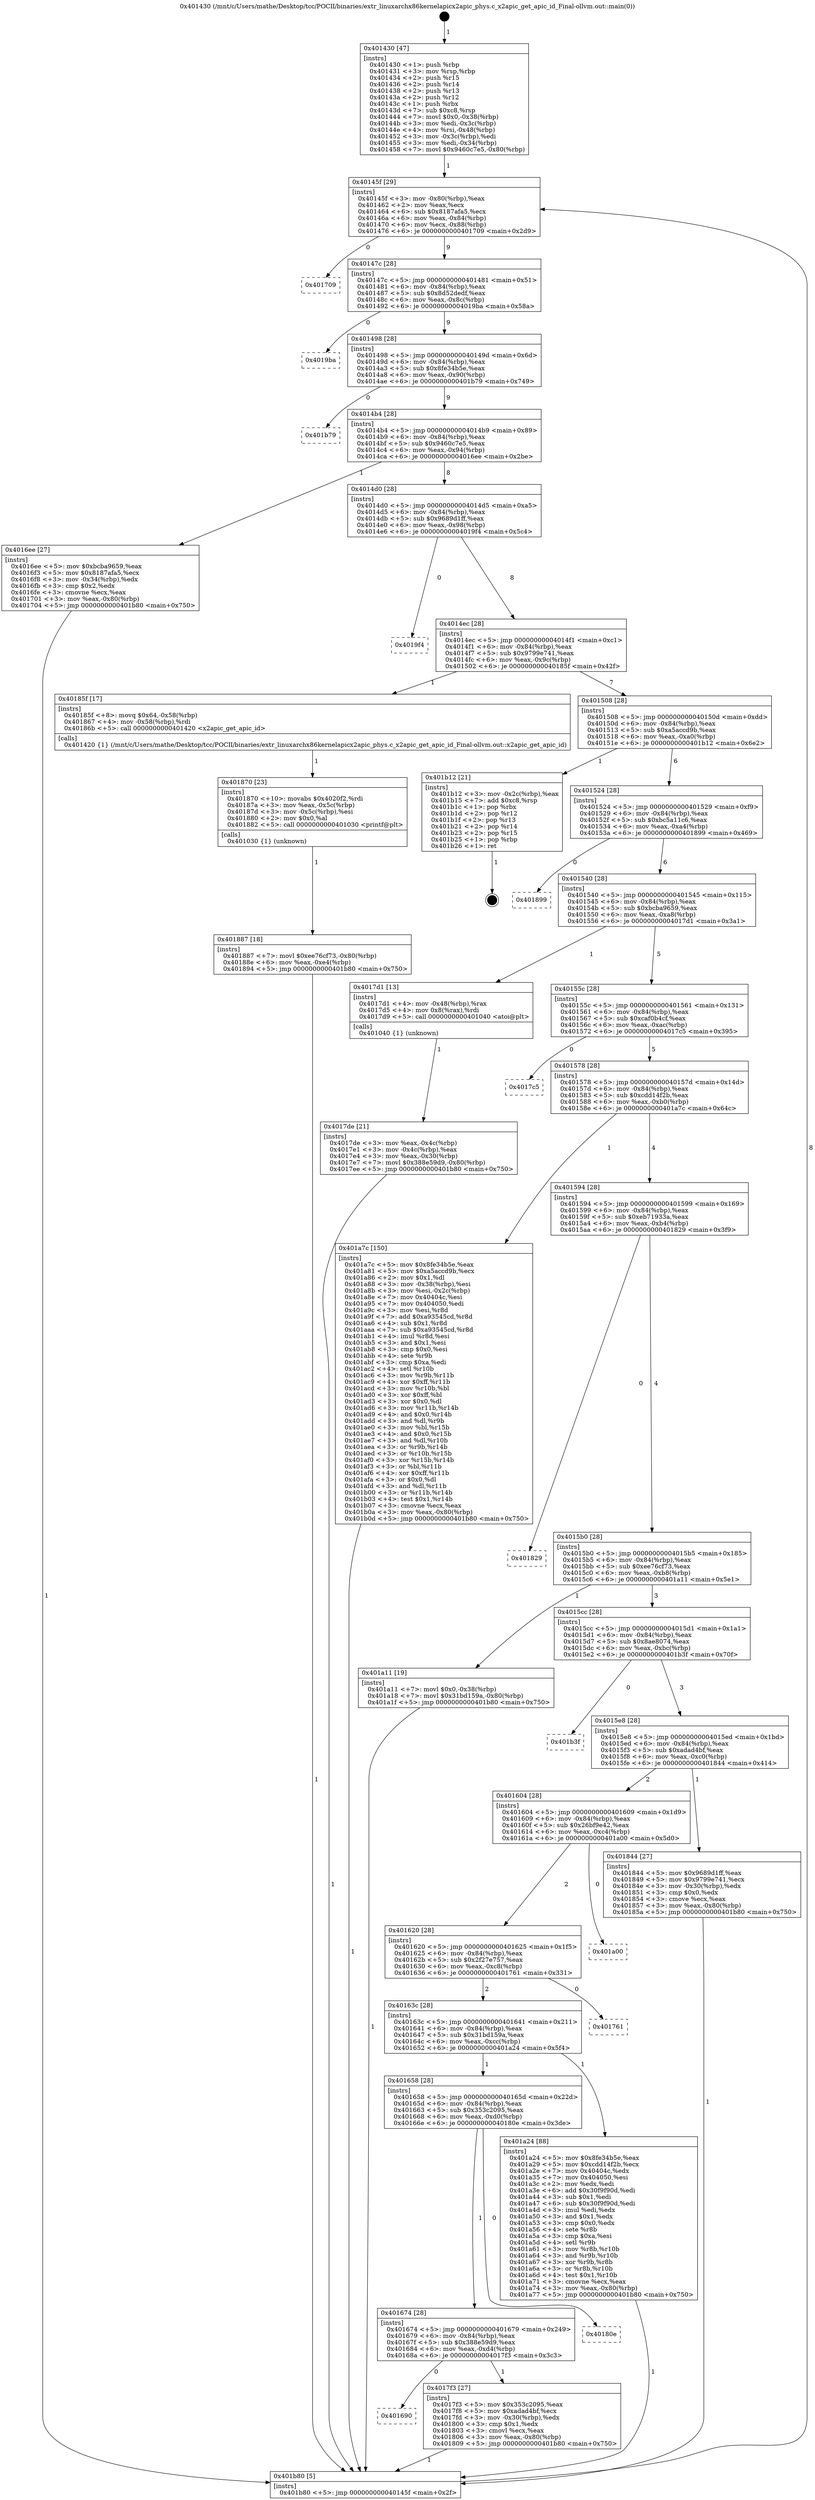 digraph "0x401430" {
  label = "0x401430 (/mnt/c/Users/mathe/Desktop/tcc/POCII/binaries/extr_linuxarchx86kernelapicx2apic_phys.c_x2apic_get_apic_id_Final-ollvm.out::main(0))"
  labelloc = "t"
  node[shape=record]

  Entry [label="",width=0.3,height=0.3,shape=circle,fillcolor=black,style=filled]
  "0x40145f" [label="{
     0x40145f [29]\l
     | [instrs]\l
     &nbsp;&nbsp;0x40145f \<+3\>: mov -0x80(%rbp),%eax\l
     &nbsp;&nbsp;0x401462 \<+2\>: mov %eax,%ecx\l
     &nbsp;&nbsp;0x401464 \<+6\>: sub $0x8187afa5,%ecx\l
     &nbsp;&nbsp;0x40146a \<+6\>: mov %eax,-0x84(%rbp)\l
     &nbsp;&nbsp;0x401470 \<+6\>: mov %ecx,-0x88(%rbp)\l
     &nbsp;&nbsp;0x401476 \<+6\>: je 0000000000401709 \<main+0x2d9\>\l
  }"]
  "0x401709" [label="{
     0x401709\l
  }", style=dashed]
  "0x40147c" [label="{
     0x40147c [28]\l
     | [instrs]\l
     &nbsp;&nbsp;0x40147c \<+5\>: jmp 0000000000401481 \<main+0x51\>\l
     &nbsp;&nbsp;0x401481 \<+6\>: mov -0x84(%rbp),%eax\l
     &nbsp;&nbsp;0x401487 \<+5\>: sub $0x8d52dedf,%eax\l
     &nbsp;&nbsp;0x40148c \<+6\>: mov %eax,-0x8c(%rbp)\l
     &nbsp;&nbsp;0x401492 \<+6\>: je 00000000004019ba \<main+0x58a\>\l
  }"]
  Exit [label="",width=0.3,height=0.3,shape=circle,fillcolor=black,style=filled,peripheries=2]
  "0x4019ba" [label="{
     0x4019ba\l
  }", style=dashed]
  "0x401498" [label="{
     0x401498 [28]\l
     | [instrs]\l
     &nbsp;&nbsp;0x401498 \<+5\>: jmp 000000000040149d \<main+0x6d\>\l
     &nbsp;&nbsp;0x40149d \<+6\>: mov -0x84(%rbp),%eax\l
     &nbsp;&nbsp;0x4014a3 \<+5\>: sub $0x8fe34b5e,%eax\l
     &nbsp;&nbsp;0x4014a8 \<+6\>: mov %eax,-0x90(%rbp)\l
     &nbsp;&nbsp;0x4014ae \<+6\>: je 0000000000401b79 \<main+0x749\>\l
  }"]
  "0x401887" [label="{
     0x401887 [18]\l
     | [instrs]\l
     &nbsp;&nbsp;0x401887 \<+7\>: movl $0xee76cf73,-0x80(%rbp)\l
     &nbsp;&nbsp;0x40188e \<+6\>: mov %eax,-0xe4(%rbp)\l
     &nbsp;&nbsp;0x401894 \<+5\>: jmp 0000000000401b80 \<main+0x750\>\l
  }"]
  "0x401b79" [label="{
     0x401b79\l
  }", style=dashed]
  "0x4014b4" [label="{
     0x4014b4 [28]\l
     | [instrs]\l
     &nbsp;&nbsp;0x4014b4 \<+5\>: jmp 00000000004014b9 \<main+0x89\>\l
     &nbsp;&nbsp;0x4014b9 \<+6\>: mov -0x84(%rbp),%eax\l
     &nbsp;&nbsp;0x4014bf \<+5\>: sub $0x9460c7e5,%eax\l
     &nbsp;&nbsp;0x4014c4 \<+6\>: mov %eax,-0x94(%rbp)\l
     &nbsp;&nbsp;0x4014ca \<+6\>: je 00000000004016ee \<main+0x2be\>\l
  }"]
  "0x401870" [label="{
     0x401870 [23]\l
     | [instrs]\l
     &nbsp;&nbsp;0x401870 \<+10\>: movabs $0x4020f2,%rdi\l
     &nbsp;&nbsp;0x40187a \<+3\>: mov %eax,-0x5c(%rbp)\l
     &nbsp;&nbsp;0x40187d \<+3\>: mov -0x5c(%rbp),%esi\l
     &nbsp;&nbsp;0x401880 \<+2\>: mov $0x0,%al\l
     &nbsp;&nbsp;0x401882 \<+5\>: call 0000000000401030 \<printf@plt\>\l
     | [calls]\l
     &nbsp;&nbsp;0x401030 \{1\} (unknown)\l
  }"]
  "0x4016ee" [label="{
     0x4016ee [27]\l
     | [instrs]\l
     &nbsp;&nbsp;0x4016ee \<+5\>: mov $0xbcba9659,%eax\l
     &nbsp;&nbsp;0x4016f3 \<+5\>: mov $0x8187afa5,%ecx\l
     &nbsp;&nbsp;0x4016f8 \<+3\>: mov -0x34(%rbp),%edx\l
     &nbsp;&nbsp;0x4016fb \<+3\>: cmp $0x2,%edx\l
     &nbsp;&nbsp;0x4016fe \<+3\>: cmovne %ecx,%eax\l
     &nbsp;&nbsp;0x401701 \<+3\>: mov %eax,-0x80(%rbp)\l
     &nbsp;&nbsp;0x401704 \<+5\>: jmp 0000000000401b80 \<main+0x750\>\l
  }"]
  "0x4014d0" [label="{
     0x4014d0 [28]\l
     | [instrs]\l
     &nbsp;&nbsp;0x4014d0 \<+5\>: jmp 00000000004014d5 \<main+0xa5\>\l
     &nbsp;&nbsp;0x4014d5 \<+6\>: mov -0x84(%rbp),%eax\l
     &nbsp;&nbsp;0x4014db \<+5\>: sub $0x9689d1ff,%eax\l
     &nbsp;&nbsp;0x4014e0 \<+6\>: mov %eax,-0x98(%rbp)\l
     &nbsp;&nbsp;0x4014e6 \<+6\>: je 00000000004019f4 \<main+0x5c4\>\l
  }"]
  "0x401b80" [label="{
     0x401b80 [5]\l
     | [instrs]\l
     &nbsp;&nbsp;0x401b80 \<+5\>: jmp 000000000040145f \<main+0x2f\>\l
  }"]
  "0x401430" [label="{
     0x401430 [47]\l
     | [instrs]\l
     &nbsp;&nbsp;0x401430 \<+1\>: push %rbp\l
     &nbsp;&nbsp;0x401431 \<+3\>: mov %rsp,%rbp\l
     &nbsp;&nbsp;0x401434 \<+2\>: push %r15\l
     &nbsp;&nbsp;0x401436 \<+2\>: push %r14\l
     &nbsp;&nbsp;0x401438 \<+2\>: push %r13\l
     &nbsp;&nbsp;0x40143a \<+2\>: push %r12\l
     &nbsp;&nbsp;0x40143c \<+1\>: push %rbx\l
     &nbsp;&nbsp;0x40143d \<+7\>: sub $0xc8,%rsp\l
     &nbsp;&nbsp;0x401444 \<+7\>: movl $0x0,-0x38(%rbp)\l
     &nbsp;&nbsp;0x40144b \<+3\>: mov %edi,-0x3c(%rbp)\l
     &nbsp;&nbsp;0x40144e \<+4\>: mov %rsi,-0x48(%rbp)\l
     &nbsp;&nbsp;0x401452 \<+3\>: mov -0x3c(%rbp),%edi\l
     &nbsp;&nbsp;0x401455 \<+3\>: mov %edi,-0x34(%rbp)\l
     &nbsp;&nbsp;0x401458 \<+7\>: movl $0x9460c7e5,-0x80(%rbp)\l
  }"]
  "0x401690" [label="{
     0x401690\l
  }", style=dashed]
  "0x4019f4" [label="{
     0x4019f4\l
  }", style=dashed]
  "0x4014ec" [label="{
     0x4014ec [28]\l
     | [instrs]\l
     &nbsp;&nbsp;0x4014ec \<+5\>: jmp 00000000004014f1 \<main+0xc1\>\l
     &nbsp;&nbsp;0x4014f1 \<+6\>: mov -0x84(%rbp),%eax\l
     &nbsp;&nbsp;0x4014f7 \<+5\>: sub $0x9799e741,%eax\l
     &nbsp;&nbsp;0x4014fc \<+6\>: mov %eax,-0x9c(%rbp)\l
     &nbsp;&nbsp;0x401502 \<+6\>: je 000000000040185f \<main+0x42f\>\l
  }"]
  "0x4017f3" [label="{
     0x4017f3 [27]\l
     | [instrs]\l
     &nbsp;&nbsp;0x4017f3 \<+5\>: mov $0x353c2095,%eax\l
     &nbsp;&nbsp;0x4017f8 \<+5\>: mov $0xadad4bf,%ecx\l
     &nbsp;&nbsp;0x4017fd \<+3\>: mov -0x30(%rbp),%edx\l
     &nbsp;&nbsp;0x401800 \<+3\>: cmp $0x1,%edx\l
     &nbsp;&nbsp;0x401803 \<+3\>: cmovl %ecx,%eax\l
     &nbsp;&nbsp;0x401806 \<+3\>: mov %eax,-0x80(%rbp)\l
     &nbsp;&nbsp;0x401809 \<+5\>: jmp 0000000000401b80 \<main+0x750\>\l
  }"]
  "0x40185f" [label="{
     0x40185f [17]\l
     | [instrs]\l
     &nbsp;&nbsp;0x40185f \<+8\>: movq $0x64,-0x58(%rbp)\l
     &nbsp;&nbsp;0x401867 \<+4\>: mov -0x58(%rbp),%rdi\l
     &nbsp;&nbsp;0x40186b \<+5\>: call 0000000000401420 \<x2apic_get_apic_id\>\l
     | [calls]\l
     &nbsp;&nbsp;0x401420 \{1\} (/mnt/c/Users/mathe/Desktop/tcc/POCII/binaries/extr_linuxarchx86kernelapicx2apic_phys.c_x2apic_get_apic_id_Final-ollvm.out::x2apic_get_apic_id)\l
  }"]
  "0x401508" [label="{
     0x401508 [28]\l
     | [instrs]\l
     &nbsp;&nbsp;0x401508 \<+5\>: jmp 000000000040150d \<main+0xdd\>\l
     &nbsp;&nbsp;0x40150d \<+6\>: mov -0x84(%rbp),%eax\l
     &nbsp;&nbsp;0x401513 \<+5\>: sub $0xa5accd9b,%eax\l
     &nbsp;&nbsp;0x401518 \<+6\>: mov %eax,-0xa0(%rbp)\l
     &nbsp;&nbsp;0x40151e \<+6\>: je 0000000000401b12 \<main+0x6e2\>\l
  }"]
  "0x401674" [label="{
     0x401674 [28]\l
     | [instrs]\l
     &nbsp;&nbsp;0x401674 \<+5\>: jmp 0000000000401679 \<main+0x249\>\l
     &nbsp;&nbsp;0x401679 \<+6\>: mov -0x84(%rbp),%eax\l
     &nbsp;&nbsp;0x40167f \<+5\>: sub $0x388e59d9,%eax\l
     &nbsp;&nbsp;0x401684 \<+6\>: mov %eax,-0xd4(%rbp)\l
     &nbsp;&nbsp;0x40168a \<+6\>: je 00000000004017f3 \<main+0x3c3\>\l
  }"]
  "0x401b12" [label="{
     0x401b12 [21]\l
     | [instrs]\l
     &nbsp;&nbsp;0x401b12 \<+3\>: mov -0x2c(%rbp),%eax\l
     &nbsp;&nbsp;0x401b15 \<+7\>: add $0xc8,%rsp\l
     &nbsp;&nbsp;0x401b1c \<+1\>: pop %rbx\l
     &nbsp;&nbsp;0x401b1d \<+2\>: pop %r12\l
     &nbsp;&nbsp;0x401b1f \<+2\>: pop %r13\l
     &nbsp;&nbsp;0x401b21 \<+2\>: pop %r14\l
     &nbsp;&nbsp;0x401b23 \<+2\>: pop %r15\l
     &nbsp;&nbsp;0x401b25 \<+1\>: pop %rbp\l
     &nbsp;&nbsp;0x401b26 \<+1\>: ret\l
  }"]
  "0x401524" [label="{
     0x401524 [28]\l
     | [instrs]\l
     &nbsp;&nbsp;0x401524 \<+5\>: jmp 0000000000401529 \<main+0xf9\>\l
     &nbsp;&nbsp;0x401529 \<+6\>: mov -0x84(%rbp),%eax\l
     &nbsp;&nbsp;0x40152f \<+5\>: sub $0xbc5a11c6,%eax\l
     &nbsp;&nbsp;0x401534 \<+6\>: mov %eax,-0xa4(%rbp)\l
     &nbsp;&nbsp;0x40153a \<+6\>: je 0000000000401899 \<main+0x469\>\l
  }"]
  "0x40180e" [label="{
     0x40180e\l
  }", style=dashed]
  "0x401899" [label="{
     0x401899\l
  }", style=dashed]
  "0x401540" [label="{
     0x401540 [28]\l
     | [instrs]\l
     &nbsp;&nbsp;0x401540 \<+5\>: jmp 0000000000401545 \<main+0x115\>\l
     &nbsp;&nbsp;0x401545 \<+6\>: mov -0x84(%rbp),%eax\l
     &nbsp;&nbsp;0x40154b \<+5\>: sub $0xbcba9659,%eax\l
     &nbsp;&nbsp;0x401550 \<+6\>: mov %eax,-0xa8(%rbp)\l
     &nbsp;&nbsp;0x401556 \<+6\>: je 00000000004017d1 \<main+0x3a1\>\l
  }"]
  "0x401658" [label="{
     0x401658 [28]\l
     | [instrs]\l
     &nbsp;&nbsp;0x401658 \<+5\>: jmp 000000000040165d \<main+0x22d\>\l
     &nbsp;&nbsp;0x40165d \<+6\>: mov -0x84(%rbp),%eax\l
     &nbsp;&nbsp;0x401663 \<+5\>: sub $0x353c2095,%eax\l
     &nbsp;&nbsp;0x401668 \<+6\>: mov %eax,-0xd0(%rbp)\l
     &nbsp;&nbsp;0x40166e \<+6\>: je 000000000040180e \<main+0x3de\>\l
  }"]
  "0x4017d1" [label="{
     0x4017d1 [13]\l
     | [instrs]\l
     &nbsp;&nbsp;0x4017d1 \<+4\>: mov -0x48(%rbp),%rax\l
     &nbsp;&nbsp;0x4017d5 \<+4\>: mov 0x8(%rax),%rdi\l
     &nbsp;&nbsp;0x4017d9 \<+5\>: call 0000000000401040 \<atoi@plt\>\l
     | [calls]\l
     &nbsp;&nbsp;0x401040 \{1\} (unknown)\l
  }"]
  "0x40155c" [label="{
     0x40155c [28]\l
     | [instrs]\l
     &nbsp;&nbsp;0x40155c \<+5\>: jmp 0000000000401561 \<main+0x131\>\l
     &nbsp;&nbsp;0x401561 \<+6\>: mov -0x84(%rbp),%eax\l
     &nbsp;&nbsp;0x401567 \<+5\>: sub $0xcaf0b4cf,%eax\l
     &nbsp;&nbsp;0x40156c \<+6\>: mov %eax,-0xac(%rbp)\l
     &nbsp;&nbsp;0x401572 \<+6\>: je 00000000004017c5 \<main+0x395\>\l
  }"]
  "0x4017de" [label="{
     0x4017de [21]\l
     | [instrs]\l
     &nbsp;&nbsp;0x4017de \<+3\>: mov %eax,-0x4c(%rbp)\l
     &nbsp;&nbsp;0x4017e1 \<+3\>: mov -0x4c(%rbp),%eax\l
     &nbsp;&nbsp;0x4017e4 \<+3\>: mov %eax,-0x30(%rbp)\l
     &nbsp;&nbsp;0x4017e7 \<+7\>: movl $0x388e59d9,-0x80(%rbp)\l
     &nbsp;&nbsp;0x4017ee \<+5\>: jmp 0000000000401b80 \<main+0x750\>\l
  }"]
  "0x401a24" [label="{
     0x401a24 [88]\l
     | [instrs]\l
     &nbsp;&nbsp;0x401a24 \<+5\>: mov $0x8fe34b5e,%eax\l
     &nbsp;&nbsp;0x401a29 \<+5\>: mov $0xcdd14f2b,%ecx\l
     &nbsp;&nbsp;0x401a2e \<+7\>: mov 0x40404c,%edx\l
     &nbsp;&nbsp;0x401a35 \<+7\>: mov 0x404050,%esi\l
     &nbsp;&nbsp;0x401a3c \<+2\>: mov %edx,%edi\l
     &nbsp;&nbsp;0x401a3e \<+6\>: add $0x30f9f90d,%edi\l
     &nbsp;&nbsp;0x401a44 \<+3\>: sub $0x1,%edi\l
     &nbsp;&nbsp;0x401a47 \<+6\>: sub $0x30f9f90d,%edi\l
     &nbsp;&nbsp;0x401a4d \<+3\>: imul %edi,%edx\l
     &nbsp;&nbsp;0x401a50 \<+3\>: and $0x1,%edx\l
     &nbsp;&nbsp;0x401a53 \<+3\>: cmp $0x0,%edx\l
     &nbsp;&nbsp;0x401a56 \<+4\>: sete %r8b\l
     &nbsp;&nbsp;0x401a5a \<+3\>: cmp $0xa,%esi\l
     &nbsp;&nbsp;0x401a5d \<+4\>: setl %r9b\l
     &nbsp;&nbsp;0x401a61 \<+3\>: mov %r8b,%r10b\l
     &nbsp;&nbsp;0x401a64 \<+3\>: and %r9b,%r10b\l
     &nbsp;&nbsp;0x401a67 \<+3\>: xor %r9b,%r8b\l
     &nbsp;&nbsp;0x401a6a \<+3\>: or %r8b,%r10b\l
     &nbsp;&nbsp;0x401a6d \<+4\>: test $0x1,%r10b\l
     &nbsp;&nbsp;0x401a71 \<+3\>: cmovne %ecx,%eax\l
     &nbsp;&nbsp;0x401a74 \<+3\>: mov %eax,-0x80(%rbp)\l
     &nbsp;&nbsp;0x401a77 \<+5\>: jmp 0000000000401b80 \<main+0x750\>\l
  }"]
  "0x4017c5" [label="{
     0x4017c5\l
  }", style=dashed]
  "0x401578" [label="{
     0x401578 [28]\l
     | [instrs]\l
     &nbsp;&nbsp;0x401578 \<+5\>: jmp 000000000040157d \<main+0x14d\>\l
     &nbsp;&nbsp;0x40157d \<+6\>: mov -0x84(%rbp),%eax\l
     &nbsp;&nbsp;0x401583 \<+5\>: sub $0xcdd14f2b,%eax\l
     &nbsp;&nbsp;0x401588 \<+6\>: mov %eax,-0xb0(%rbp)\l
     &nbsp;&nbsp;0x40158e \<+6\>: je 0000000000401a7c \<main+0x64c\>\l
  }"]
  "0x40163c" [label="{
     0x40163c [28]\l
     | [instrs]\l
     &nbsp;&nbsp;0x40163c \<+5\>: jmp 0000000000401641 \<main+0x211\>\l
     &nbsp;&nbsp;0x401641 \<+6\>: mov -0x84(%rbp),%eax\l
     &nbsp;&nbsp;0x401647 \<+5\>: sub $0x31bd159a,%eax\l
     &nbsp;&nbsp;0x40164c \<+6\>: mov %eax,-0xcc(%rbp)\l
     &nbsp;&nbsp;0x401652 \<+6\>: je 0000000000401a24 \<main+0x5f4\>\l
  }"]
  "0x401a7c" [label="{
     0x401a7c [150]\l
     | [instrs]\l
     &nbsp;&nbsp;0x401a7c \<+5\>: mov $0x8fe34b5e,%eax\l
     &nbsp;&nbsp;0x401a81 \<+5\>: mov $0xa5accd9b,%ecx\l
     &nbsp;&nbsp;0x401a86 \<+2\>: mov $0x1,%dl\l
     &nbsp;&nbsp;0x401a88 \<+3\>: mov -0x38(%rbp),%esi\l
     &nbsp;&nbsp;0x401a8b \<+3\>: mov %esi,-0x2c(%rbp)\l
     &nbsp;&nbsp;0x401a8e \<+7\>: mov 0x40404c,%esi\l
     &nbsp;&nbsp;0x401a95 \<+7\>: mov 0x404050,%edi\l
     &nbsp;&nbsp;0x401a9c \<+3\>: mov %esi,%r8d\l
     &nbsp;&nbsp;0x401a9f \<+7\>: add $0xa93545cd,%r8d\l
     &nbsp;&nbsp;0x401aa6 \<+4\>: sub $0x1,%r8d\l
     &nbsp;&nbsp;0x401aaa \<+7\>: sub $0xa93545cd,%r8d\l
     &nbsp;&nbsp;0x401ab1 \<+4\>: imul %r8d,%esi\l
     &nbsp;&nbsp;0x401ab5 \<+3\>: and $0x1,%esi\l
     &nbsp;&nbsp;0x401ab8 \<+3\>: cmp $0x0,%esi\l
     &nbsp;&nbsp;0x401abb \<+4\>: sete %r9b\l
     &nbsp;&nbsp;0x401abf \<+3\>: cmp $0xa,%edi\l
     &nbsp;&nbsp;0x401ac2 \<+4\>: setl %r10b\l
     &nbsp;&nbsp;0x401ac6 \<+3\>: mov %r9b,%r11b\l
     &nbsp;&nbsp;0x401ac9 \<+4\>: xor $0xff,%r11b\l
     &nbsp;&nbsp;0x401acd \<+3\>: mov %r10b,%bl\l
     &nbsp;&nbsp;0x401ad0 \<+3\>: xor $0xff,%bl\l
     &nbsp;&nbsp;0x401ad3 \<+3\>: xor $0x0,%dl\l
     &nbsp;&nbsp;0x401ad6 \<+3\>: mov %r11b,%r14b\l
     &nbsp;&nbsp;0x401ad9 \<+4\>: and $0x0,%r14b\l
     &nbsp;&nbsp;0x401add \<+3\>: and %dl,%r9b\l
     &nbsp;&nbsp;0x401ae0 \<+3\>: mov %bl,%r15b\l
     &nbsp;&nbsp;0x401ae3 \<+4\>: and $0x0,%r15b\l
     &nbsp;&nbsp;0x401ae7 \<+3\>: and %dl,%r10b\l
     &nbsp;&nbsp;0x401aea \<+3\>: or %r9b,%r14b\l
     &nbsp;&nbsp;0x401aed \<+3\>: or %r10b,%r15b\l
     &nbsp;&nbsp;0x401af0 \<+3\>: xor %r15b,%r14b\l
     &nbsp;&nbsp;0x401af3 \<+3\>: or %bl,%r11b\l
     &nbsp;&nbsp;0x401af6 \<+4\>: xor $0xff,%r11b\l
     &nbsp;&nbsp;0x401afa \<+3\>: or $0x0,%dl\l
     &nbsp;&nbsp;0x401afd \<+3\>: and %dl,%r11b\l
     &nbsp;&nbsp;0x401b00 \<+3\>: or %r11b,%r14b\l
     &nbsp;&nbsp;0x401b03 \<+4\>: test $0x1,%r14b\l
     &nbsp;&nbsp;0x401b07 \<+3\>: cmovne %ecx,%eax\l
     &nbsp;&nbsp;0x401b0a \<+3\>: mov %eax,-0x80(%rbp)\l
     &nbsp;&nbsp;0x401b0d \<+5\>: jmp 0000000000401b80 \<main+0x750\>\l
  }"]
  "0x401594" [label="{
     0x401594 [28]\l
     | [instrs]\l
     &nbsp;&nbsp;0x401594 \<+5\>: jmp 0000000000401599 \<main+0x169\>\l
     &nbsp;&nbsp;0x401599 \<+6\>: mov -0x84(%rbp),%eax\l
     &nbsp;&nbsp;0x40159f \<+5\>: sub $0xeb71933a,%eax\l
     &nbsp;&nbsp;0x4015a4 \<+6\>: mov %eax,-0xb4(%rbp)\l
     &nbsp;&nbsp;0x4015aa \<+6\>: je 0000000000401829 \<main+0x3f9\>\l
  }"]
  "0x401761" [label="{
     0x401761\l
  }", style=dashed]
  "0x401829" [label="{
     0x401829\l
  }", style=dashed]
  "0x4015b0" [label="{
     0x4015b0 [28]\l
     | [instrs]\l
     &nbsp;&nbsp;0x4015b0 \<+5\>: jmp 00000000004015b5 \<main+0x185\>\l
     &nbsp;&nbsp;0x4015b5 \<+6\>: mov -0x84(%rbp),%eax\l
     &nbsp;&nbsp;0x4015bb \<+5\>: sub $0xee76cf73,%eax\l
     &nbsp;&nbsp;0x4015c0 \<+6\>: mov %eax,-0xb8(%rbp)\l
     &nbsp;&nbsp;0x4015c6 \<+6\>: je 0000000000401a11 \<main+0x5e1\>\l
  }"]
  "0x401620" [label="{
     0x401620 [28]\l
     | [instrs]\l
     &nbsp;&nbsp;0x401620 \<+5\>: jmp 0000000000401625 \<main+0x1f5\>\l
     &nbsp;&nbsp;0x401625 \<+6\>: mov -0x84(%rbp),%eax\l
     &nbsp;&nbsp;0x40162b \<+5\>: sub $0x2f27e757,%eax\l
     &nbsp;&nbsp;0x401630 \<+6\>: mov %eax,-0xc8(%rbp)\l
     &nbsp;&nbsp;0x401636 \<+6\>: je 0000000000401761 \<main+0x331\>\l
  }"]
  "0x401a11" [label="{
     0x401a11 [19]\l
     | [instrs]\l
     &nbsp;&nbsp;0x401a11 \<+7\>: movl $0x0,-0x38(%rbp)\l
     &nbsp;&nbsp;0x401a18 \<+7\>: movl $0x31bd159a,-0x80(%rbp)\l
     &nbsp;&nbsp;0x401a1f \<+5\>: jmp 0000000000401b80 \<main+0x750\>\l
  }"]
  "0x4015cc" [label="{
     0x4015cc [28]\l
     | [instrs]\l
     &nbsp;&nbsp;0x4015cc \<+5\>: jmp 00000000004015d1 \<main+0x1a1\>\l
     &nbsp;&nbsp;0x4015d1 \<+6\>: mov -0x84(%rbp),%eax\l
     &nbsp;&nbsp;0x4015d7 \<+5\>: sub $0x8ae8074,%eax\l
     &nbsp;&nbsp;0x4015dc \<+6\>: mov %eax,-0xbc(%rbp)\l
     &nbsp;&nbsp;0x4015e2 \<+6\>: je 0000000000401b3f \<main+0x70f\>\l
  }"]
  "0x401a00" [label="{
     0x401a00\l
  }", style=dashed]
  "0x401b3f" [label="{
     0x401b3f\l
  }", style=dashed]
  "0x4015e8" [label="{
     0x4015e8 [28]\l
     | [instrs]\l
     &nbsp;&nbsp;0x4015e8 \<+5\>: jmp 00000000004015ed \<main+0x1bd\>\l
     &nbsp;&nbsp;0x4015ed \<+6\>: mov -0x84(%rbp),%eax\l
     &nbsp;&nbsp;0x4015f3 \<+5\>: sub $0xadad4bf,%eax\l
     &nbsp;&nbsp;0x4015f8 \<+6\>: mov %eax,-0xc0(%rbp)\l
     &nbsp;&nbsp;0x4015fe \<+6\>: je 0000000000401844 \<main+0x414\>\l
  }"]
  "0x401604" [label="{
     0x401604 [28]\l
     | [instrs]\l
     &nbsp;&nbsp;0x401604 \<+5\>: jmp 0000000000401609 \<main+0x1d9\>\l
     &nbsp;&nbsp;0x401609 \<+6\>: mov -0x84(%rbp),%eax\l
     &nbsp;&nbsp;0x40160f \<+5\>: sub $0x26bf9e42,%eax\l
     &nbsp;&nbsp;0x401614 \<+6\>: mov %eax,-0xc4(%rbp)\l
     &nbsp;&nbsp;0x40161a \<+6\>: je 0000000000401a00 \<main+0x5d0\>\l
  }"]
  "0x401844" [label="{
     0x401844 [27]\l
     | [instrs]\l
     &nbsp;&nbsp;0x401844 \<+5\>: mov $0x9689d1ff,%eax\l
     &nbsp;&nbsp;0x401849 \<+5\>: mov $0x9799e741,%ecx\l
     &nbsp;&nbsp;0x40184e \<+3\>: mov -0x30(%rbp),%edx\l
     &nbsp;&nbsp;0x401851 \<+3\>: cmp $0x0,%edx\l
     &nbsp;&nbsp;0x401854 \<+3\>: cmove %ecx,%eax\l
     &nbsp;&nbsp;0x401857 \<+3\>: mov %eax,-0x80(%rbp)\l
     &nbsp;&nbsp;0x40185a \<+5\>: jmp 0000000000401b80 \<main+0x750\>\l
  }"]
  Entry -> "0x401430" [label=" 1"]
  "0x40145f" -> "0x401709" [label=" 0"]
  "0x40145f" -> "0x40147c" [label=" 9"]
  "0x401b12" -> Exit [label=" 1"]
  "0x40147c" -> "0x4019ba" [label=" 0"]
  "0x40147c" -> "0x401498" [label=" 9"]
  "0x401a7c" -> "0x401b80" [label=" 1"]
  "0x401498" -> "0x401b79" [label=" 0"]
  "0x401498" -> "0x4014b4" [label=" 9"]
  "0x401a24" -> "0x401b80" [label=" 1"]
  "0x4014b4" -> "0x4016ee" [label=" 1"]
  "0x4014b4" -> "0x4014d0" [label=" 8"]
  "0x4016ee" -> "0x401b80" [label=" 1"]
  "0x401430" -> "0x40145f" [label=" 1"]
  "0x401b80" -> "0x40145f" [label=" 8"]
  "0x401a11" -> "0x401b80" [label=" 1"]
  "0x4014d0" -> "0x4019f4" [label=" 0"]
  "0x4014d0" -> "0x4014ec" [label=" 8"]
  "0x401887" -> "0x401b80" [label=" 1"]
  "0x4014ec" -> "0x40185f" [label=" 1"]
  "0x4014ec" -> "0x401508" [label=" 7"]
  "0x401870" -> "0x401887" [label=" 1"]
  "0x401508" -> "0x401b12" [label=" 1"]
  "0x401508" -> "0x401524" [label=" 6"]
  "0x401844" -> "0x401b80" [label=" 1"]
  "0x401524" -> "0x401899" [label=" 0"]
  "0x401524" -> "0x401540" [label=" 6"]
  "0x4017f3" -> "0x401b80" [label=" 1"]
  "0x401540" -> "0x4017d1" [label=" 1"]
  "0x401540" -> "0x40155c" [label=" 5"]
  "0x4017d1" -> "0x4017de" [label=" 1"]
  "0x4017de" -> "0x401b80" [label=" 1"]
  "0x401674" -> "0x4017f3" [label=" 1"]
  "0x40155c" -> "0x4017c5" [label=" 0"]
  "0x40155c" -> "0x401578" [label=" 5"]
  "0x40185f" -> "0x401870" [label=" 1"]
  "0x401578" -> "0x401a7c" [label=" 1"]
  "0x401578" -> "0x401594" [label=" 4"]
  "0x401658" -> "0x40180e" [label=" 0"]
  "0x401594" -> "0x401829" [label=" 0"]
  "0x401594" -> "0x4015b0" [label=" 4"]
  "0x401674" -> "0x401690" [label=" 0"]
  "0x4015b0" -> "0x401a11" [label=" 1"]
  "0x4015b0" -> "0x4015cc" [label=" 3"]
  "0x40163c" -> "0x401a24" [label=" 1"]
  "0x4015cc" -> "0x401b3f" [label=" 0"]
  "0x4015cc" -> "0x4015e8" [label=" 3"]
  "0x401658" -> "0x401674" [label=" 1"]
  "0x4015e8" -> "0x401844" [label=" 1"]
  "0x4015e8" -> "0x401604" [label=" 2"]
  "0x401620" -> "0x40163c" [label=" 2"]
  "0x401604" -> "0x401a00" [label=" 0"]
  "0x401604" -> "0x401620" [label=" 2"]
  "0x40163c" -> "0x401658" [label=" 1"]
  "0x401620" -> "0x401761" [label=" 0"]
}
